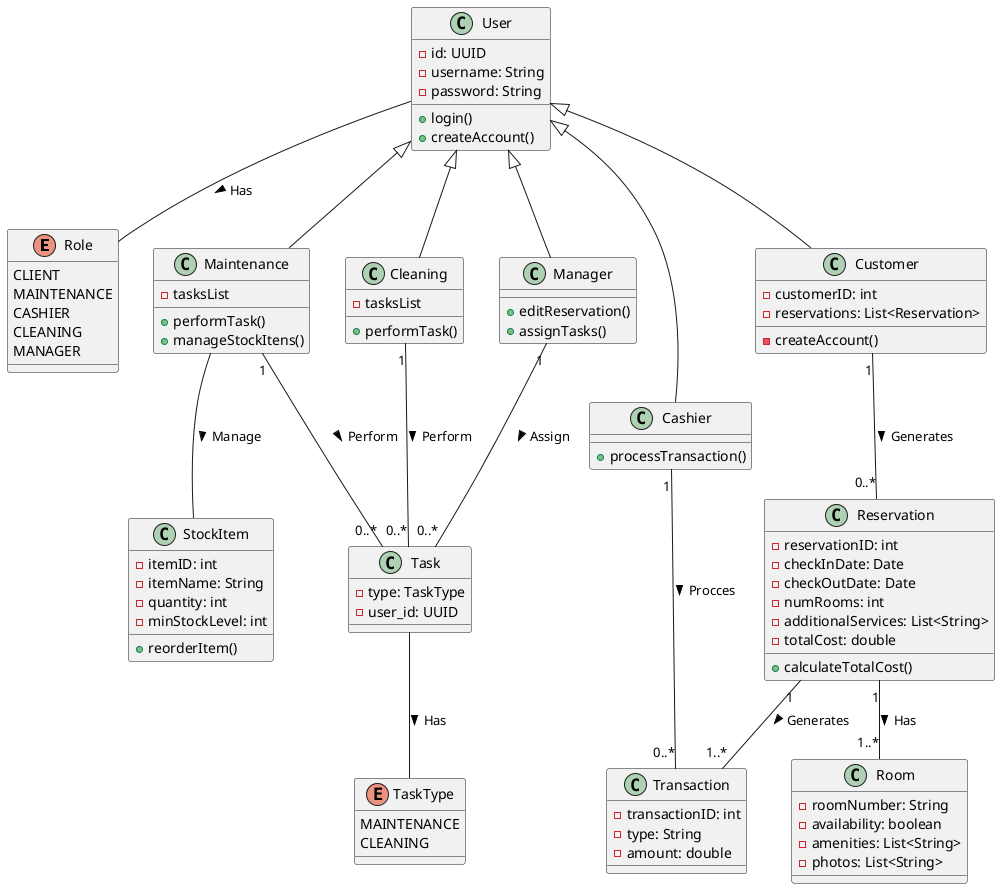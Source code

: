 @startuml
enum Role {
  CLIENT
  MAINTENANCE
  CASHIER
  CLEANING
  MANAGER
}

class User {
  - id: UUID
  - username: String
  - password: String
  + login()
  + createAccount()
}

class Maintenance {
  - tasksList
  + performTask()
  + manageStockItens()
}

class Cashier {
  + processTransaction()
}

class Cleaning {
  - tasksList
  + performTask()
}

class Manager {
  + editReservation()
  + assignTasks()
}

class Customer {
  - customerID: int
  - reservations: List<Reservation>
  - createAccount()
}

class Room {
  - roomNumber: String
  - availability: boolean
  - amenities: List<String>
  - photos: List<String>
}

class Reservation {
  - reservationID: int
  - checkInDate: Date
  - checkOutDate: Date
  - numRooms: int
  - additionalServices: List<String>
  - totalCost: double
  + calculateTotalCost()
}

class Transaction {
  - transactionID: int
  - type: String
  - amount: double
}

class StockItem {
  - itemID: int
  - itemName: String
  - quantity: int
  - minStockLevel: int
  + reorderItem()
}

class Task{
  - type: TaskType
  - user_id: UUID
}

enum TaskType{
    MAINTENANCE
    CLEANING
}

User -- Role: Has >
User <|-- Maintenance
User <|-- Cashier
User <|-- Cleaning
User <|-- Manager
User <|-- Customer
Cashier "1" -- "0..*" Transaction: Procces >
Cleaning "1" -- "0..*" Task: Perform >
Maintenance "1" -- "0..*" Task: Perform >
Manager "1" -- "0..*" Task: Assign >
Customer "1" -- "0..*" Reservation: Generates >
Reservation "1" -- "1..*" Transaction: Generates >
Reservation "1" -- "1..*" Room: Has >
Task -- TaskType: Has >
Maintenance -- StockItem: Manage >
@enduml
